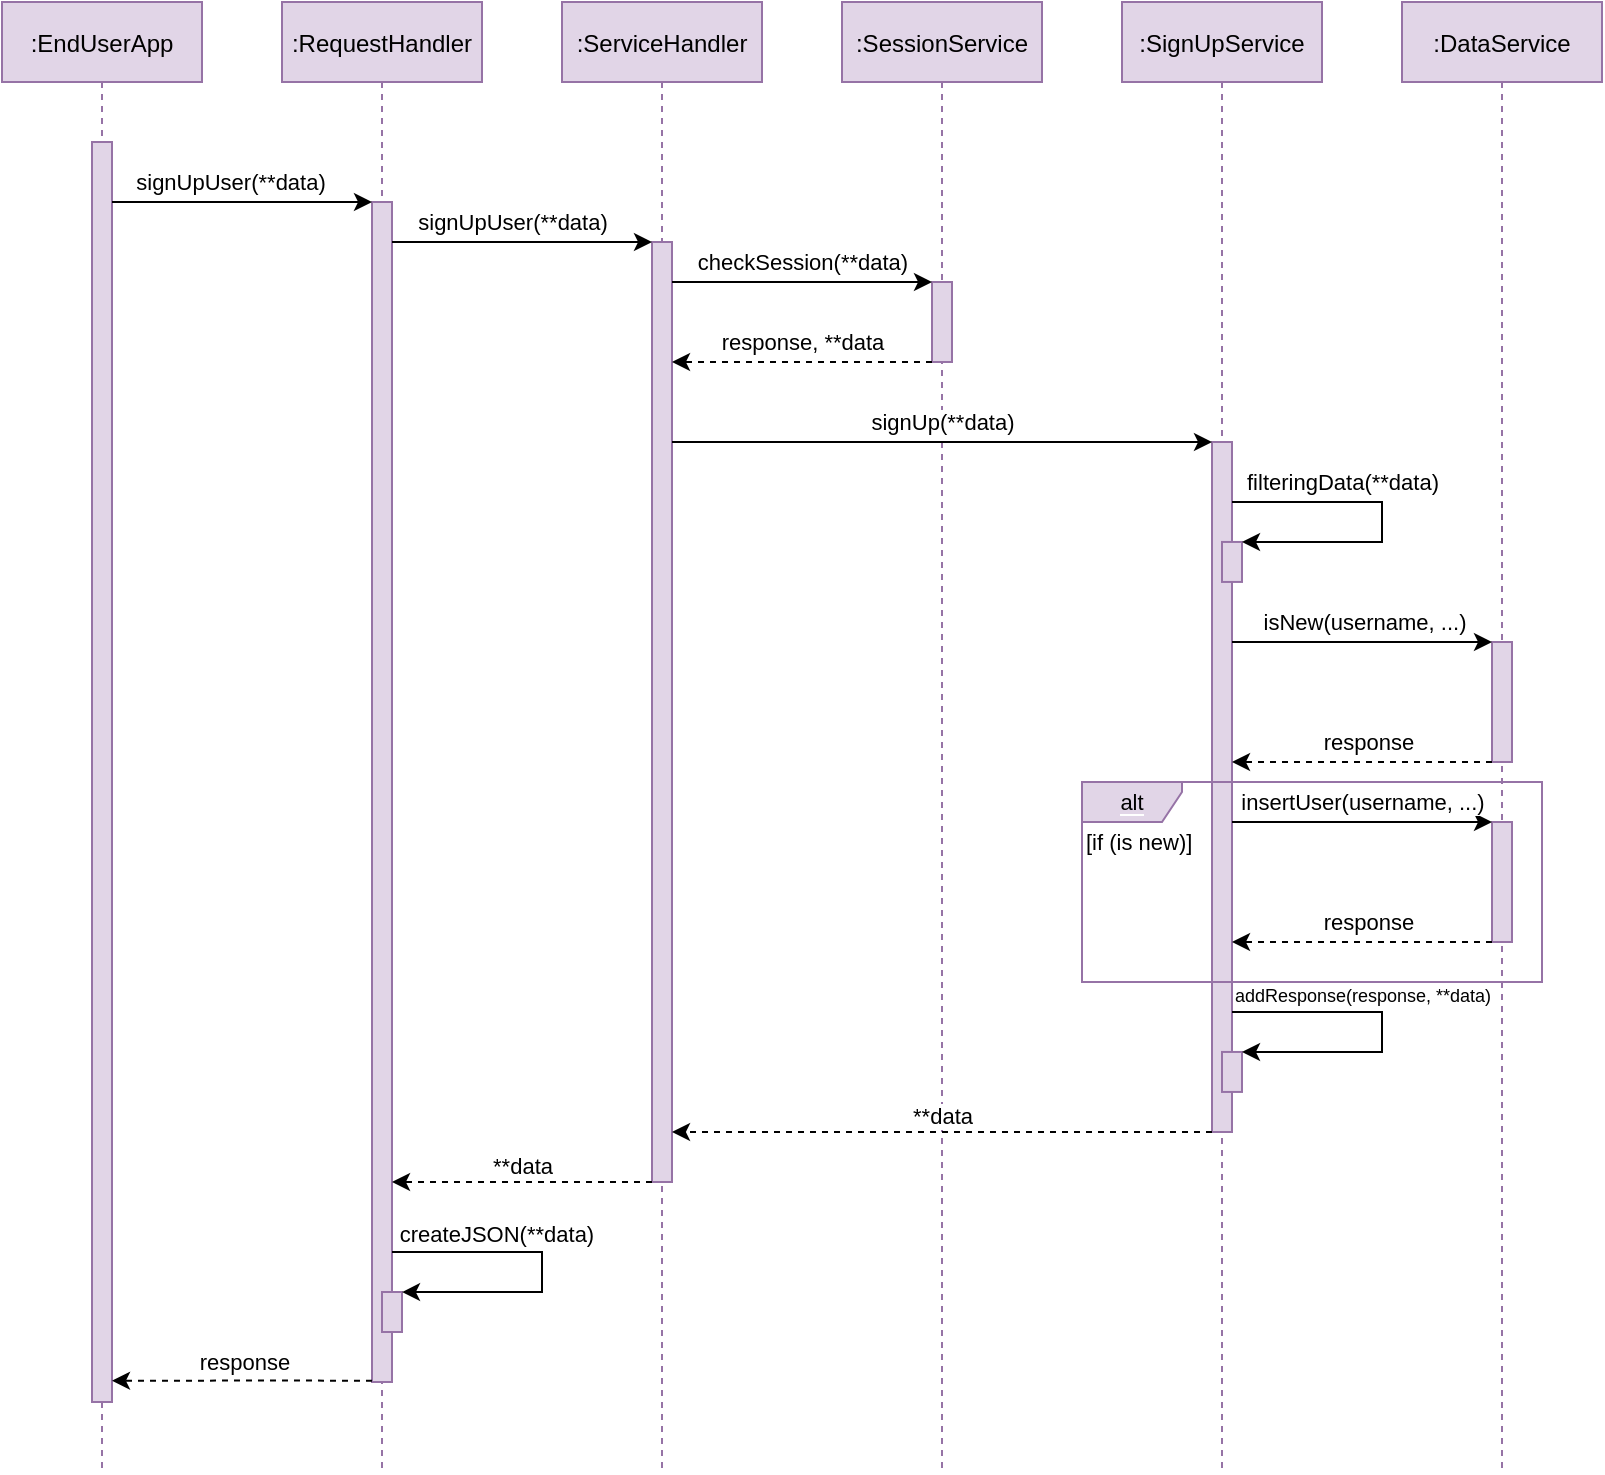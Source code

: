 <mxfile version="14.1.1" type="google"><diagram id="kgpKYQtTHZ0yAKxKKP6v" name="Page-1"><mxGraphModel dx="1737" dy="961" grid="1" gridSize="10" guides="1" tooltips="1" connect="1" arrows="1" fold="1" page="1" pageScale="1" pageWidth="850" pageHeight="1100" math="0" shadow="0"><root><mxCell id="0"/><mxCell id="1" parent="0"/><mxCell id="v75avYuaqY8QhJeRMP7D-11" value=":SignUpService" style="shape=umlLifeline;perimeter=lifelinePerimeter;container=1;collapsible=0;recursiveResize=0;rounded=0;shadow=0;strokeWidth=1;fillColor=#e1d5e7;strokeColor=#9673a6;" parent="1" vertex="1"><mxGeometry x="1080" y="185" width="100" height="735" as="geometry"/></mxCell><mxCell id="v75avYuaqY8QhJeRMP7D-12" value="" style="points=[];perimeter=orthogonalPerimeter;rounded=0;shadow=0;strokeWidth=1;fillColor=#e1d5e7;strokeColor=#9673a6;" parent="1" vertex="1"><mxGeometry x="1125" y="405" width="10" height="345" as="geometry"/></mxCell><mxCell id="v75avYuaqY8QhJeRMP7D-13" value=":DataService" style="shape=umlLifeline;perimeter=lifelinePerimeter;container=1;collapsible=0;recursiveResize=0;rounded=0;shadow=0;strokeWidth=1;fillColor=#e1d5e7;strokeColor=#9673a6;" parent="1" vertex="1"><mxGeometry x="1220" y="185" width="100" height="735" as="geometry"/></mxCell><mxCell id="bSnf9WuSvgPpQQnt3xk_-40" value="" style="points=[];perimeter=orthogonalPerimeter;rounded=0;shadow=0;strokeWidth=1;fillColor=#e1d5e7;strokeColor=#9673a6;" parent="v75avYuaqY8QhJeRMP7D-13" vertex="1"><mxGeometry x="45" y="320" width="10" height="60" as="geometry"/></mxCell><mxCell id="bSnf9WuSvgPpQQnt3xk_-50" value="" style="points=[];perimeter=orthogonalPerimeter;rounded=0;shadow=0;strokeWidth=1;fillColor=#e1d5e7;strokeColor=#9673a6;" parent="v75avYuaqY8QhJeRMP7D-13" vertex="1"><mxGeometry x="45" y="410" width="10" height="60" as="geometry"/></mxCell><mxCell id="bSnf9WuSvgPpQQnt3xk_-51" style="edgeStyle=orthogonalEdgeStyle;rounded=0;orthogonalLoop=1;jettySize=auto;html=1;fontSize=11;" parent="v75avYuaqY8QhJeRMP7D-13" target="bSnf9WuSvgPpQQnt3xk_-50" edge="1"><mxGeometry relative="1" as="geometry"><mxPoint x="-85" y="410" as="sourcePoint"/><Array as="points"><mxPoint x="-20" y="410"/><mxPoint x="-20" y="410"/></Array></mxGeometry></mxCell><mxCell id="bSnf9WuSvgPpQQnt3xk_-52" value="insertUser(username, ...)" style="edgeLabel;html=1;align=center;verticalAlign=middle;resizable=0;points=[];fontSize=11;" parent="bSnf9WuSvgPpQQnt3xk_-51" vertex="1" connectable="0"><mxGeometry x="-0.079" relative="1" as="geometry"><mxPoint x="5.0" y="-10" as="offset"/></mxGeometry></mxCell><mxCell id="bSnf9WuSvgPpQQnt3xk_-53" style="edgeStyle=orthogonalEdgeStyle;rounded=0;orthogonalLoop=1;jettySize=auto;html=1;fontSize=11;dashed=1;" parent="v75avYuaqY8QhJeRMP7D-13" source="bSnf9WuSvgPpQQnt3xk_-50" edge="1"><mxGeometry relative="1" as="geometry"><mxPoint x="-85" y="470" as="targetPoint"/><Array as="points"><mxPoint x="-10" y="470"/><mxPoint x="-10" y="470"/></Array></mxGeometry></mxCell><mxCell id="bSnf9WuSvgPpQQnt3xk_-54" value="response" style="edgeLabel;html=1;align=center;verticalAlign=middle;resizable=0;points=[];fontSize=11;" parent="bSnf9WuSvgPpQQnt3xk_-53" vertex="1" connectable="0"><mxGeometry x="-0.037" y="1" relative="1" as="geometry"><mxPoint y="-11" as="offset"/></mxGeometry></mxCell><mxCell id="bSnf9WuSvgPpQQnt3xk_-55" value="&lt;span style=&quot;background-color: rgb(225 , 213 , 231)&quot;&gt;alt&lt;/span&gt;" style="shape=umlFrame;whiteSpace=wrap;html=1;labelBackgroundColor=#ffffff;fillColor=#e1d5e7;fontSize=11;width=50;height=20;strokeColor=#9673a6;" parent="1" vertex="1"><mxGeometry x="1060" y="575" width="230" height="100" as="geometry"/></mxCell><mxCell id="v75avYuaqY8QhJeRMP7D-3" value=":EndUserApp" style="shape=umlLifeline;perimeter=lifelinePerimeter;container=1;collapsible=0;recursiveResize=0;rounded=0;shadow=0;strokeWidth=1;fillColor=#e1d5e7;strokeColor=#9673a6;" parent="1" vertex="1"><mxGeometry x="520" y="185" width="100" height="735" as="geometry"/></mxCell><mxCell id="v75avYuaqY8QhJeRMP7D-4" value="" style="points=[];perimeter=orthogonalPerimeter;rounded=0;shadow=0;strokeWidth=1;fillColor=#e1d5e7;strokeColor=#9673a6;" parent="v75avYuaqY8QhJeRMP7D-3" vertex="1"><mxGeometry x="45" y="70" width="10" height="630" as="geometry"/></mxCell><mxCell id="v75avYuaqY8QhJeRMP7D-5" value=":RequestHandler" style="shape=umlLifeline;perimeter=lifelinePerimeter;container=1;collapsible=0;recursiveResize=0;rounded=0;shadow=0;strokeWidth=1;fillColor=#e1d5e7;strokeColor=#9673a6;" parent="1" vertex="1"><mxGeometry x="660" y="185" width="100" height="735" as="geometry"/></mxCell><mxCell id="v75avYuaqY8QhJeRMP7D-6" value="" style="points=[];perimeter=orthogonalPerimeter;rounded=0;shadow=0;strokeWidth=1;fillColor=#e1d5e7;strokeColor=#9673a6;" parent="v75avYuaqY8QhJeRMP7D-5" vertex="1"><mxGeometry x="45" y="100" width="10" height="590" as="geometry"/></mxCell><mxCell id="v75avYuaqY8QhJeRMP7D-7" value=":ServiceHandler" style="shape=umlLifeline;perimeter=lifelinePerimeter;container=1;collapsible=0;recursiveResize=0;rounded=0;shadow=0;strokeWidth=1;fillColor=#e1d5e7;strokeColor=#9673a6;" parent="1" vertex="1"><mxGeometry x="800" y="185" width="100" height="735" as="geometry"/></mxCell><mxCell id="v75avYuaqY8QhJeRMP7D-8" value="" style="points=[];perimeter=orthogonalPerimeter;rounded=0;shadow=0;strokeWidth=1;fillColor=#e1d5e7;strokeColor=#9673a6;" parent="v75avYuaqY8QhJeRMP7D-7" vertex="1"><mxGeometry x="45" y="120" width="10" height="470" as="geometry"/></mxCell><mxCell id="v75avYuaqY8QhJeRMP7D-9" value=":SessionService" style="shape=umlLifeline;perimeter=lifelinePerimeter;container=1;collapsible=0;recursiveResize=0;rounded=0;shadow=0;strokeWidth=1;fillColor=#e1d5e7;strokeColor=#9673a6;" parent="1" vertex="1"><mxGeometry x="940" y="185" width="100" height="735" as="geometry"/></mxCell><mxCell id="tgBfS8zHyAmX1ySRDDkI-1" value="" style="points=[];perimeter=orthogonalPerimeter;rounded=0;shadow=0;strokeWidth=1;fillColor=#e1d5e7;strokeColor=#9673a6;" parent="v75avYuaqY8QhJeRMP7D-9" vertex="1"><mxGeometry x="45" y="140" width="10" height="40" as="geometry"/></mxCell><mxCell id="bSnf9WuSvgPpQQnt3xk_-1" style="edgeStyle=orthogonalEdgeStyle;rounded=0;orthogonalLoop=1;jettySize=auto;html=1;" parent="1" source="v75avYuaqY8QhJeRMP7D-4" target="v75avYuaqY8QhJeRMP7D-6" edge="1"><mxGeometry relative="1" as="geometry"><Array as="points"><mxPoint x="630" y="285"/><mxPoint x="630" y="285"/></Array></mxGeometry></mxCell><mxCell id="bSnf9WuSvgPpQQnt3xk_-2" value="&lt;font style=&quot;font-size: 11px&quot;&gt;signUpUser(**data)&lt;/font&gt;" style="edgeLabel;html=1;align=center;verticalAlign=middle;resizable=0;points=[];" parent="bSnf9WuSvgPpQQnt3xk_-1" vertex="1" connectable="0"><mxGeometry x="-0.095" y="1" relative="1" as="geometry"><mxPoint y="-9" as="offset"/></mxGeometry></mxCell><mxCell id="bSnf9WuSvgPpQQnt3xk_-3" style="edgeStyle=orthogonalEdgeStyle;rounded=0;orthogonalLoop=1;jettySize=auto;html=1;" parent="1" source="v75avYuaqY8QhJeRMP7D-6" target="v75avYuaqY8QhJeRMP7D-8" edge="1"><mxGeometry relative="1" as="geometry"><Array as="points"><mxPoint x="810" y="305"/><mxPoint x="810" y="305"/></Array></mxGeometry></mxCell><mxCell id="bSnf9WuSvgPpQQnt3xk_-5" value="signUpUser(**data)" style="edgeLabel;html=1;align=center;verticalAlign=middle;resizable=0;points=[];fontSize=11;" parent="bSnf9WuSvgPpQQnt3xk_-3" vertex="1" connectable="0"><mxGeometry x="-0.078" relative="1" as="geometry"><mxPoint y="-10" as="offset"/></mxGeometry></mxCell><mxCell id="bSnf9WuSvgPpQQnt3xk_-35" style="edgeStyle=orthogonalEdgeStyle;rounded=0;orthogonalLoop=1;jettySize=auto;html=1;fontSize=11;" parent="1" target="v75avYuaqY8QhJeRMP7D-12" edge="1"><mxGeometry relative="1" as="geometry"><Array as="points"><mxPoint x="1060" y="405"/><mxPoint x="1060" y="405"/></Array><mxPoint x="855" y="405.034" as="sourcePoint"/></mxGeometry></mxCell><mxCell id="bSnf9WuSvgPpQQnt3xk_-36" value="signUp(**data)" style="edgeLabel;html=1;align=center;verticalAlign=middle;resizable=0;points=[];fontSize=11;" parent="bSnf9WuSvgPpQQnt3xk_-35" vertex="1" connectable="0"><mxGeometry x="-0.1" y="-2" relative="1" as="geometry"><mxPoint x="13.62" y="-12.03" as="offset"/></mxGeometry></mxCell><mxCell id="bSnf9WuSvgPpQQnt3xk_-37" value="" style="points=[];perimeter=orthogonalPerimeter;rounded=0;shadow=0;strokeWidth=1;fillColor=#e1d5e7;strokeColor=#9673a6;" parent="1" vertex="1"><mxGeometry x="1130" y="454.97" width="10" height="20" as="geometry"/></mxCell><mxCell id="bSnf9WuSvgPpQQnt3xk_-38" style="edgeStyle=orthogonalEdgeStyle;rounded=0;orthogonalLoop=1;jettySize=auto;html=1;fontSize=11;" parent="1" target="bSnf9WuSvgPpQQnt3xk_-37" edge="1"><mxGeometry relative="1" as="geometry"><mxPoint x="1135" y="434.999" as="sourcePoint"/><Array as="points"><mxPoint x="1210" y="435"/><mxPoint x="1210" y="455"/></Array></mxGeometry></mxCell><mxCell id="bSnf9WuSvgPpQQnt3xk_-39" value="filteringData(**data)" style="edgeLabel;html=1;align=center;verticalAlign=middle;resizable=0;points=[];fontSize=11;" parent="bSnf9WuSvgPpQQnt3xk_-38" vertex="1" connectable="0"><mxGeometry x="-0.648" y="1" relative="1" as="geometry"><mxPoint x="25.34" y="-9" as="offset"/></mxGeometry></mxCell><mxCell id="bSnf9WuSvgPpQQnt3xk_-41" style="edgeStyle=orthogonalEdgeStyle;rounded=0;orthogonalLoop=1;jettySize=auto;html=1;fontSize=11;" parent="1" source="v75avYuaqY8QhJeRMP7D-12" target="bSnf9WuSvgPpQQnt3xk_-40" edge="1"><mxGeometry relative="1" as="geometry"><mxPoint x="1130" y="505" as="sourcePoint"/><Array as="points"><mxPoint x="1200" y="505"/><mxPoint x="1200" y="505"/></Array></mxGeometry></mxCell><mxCell id="bSnf9WuSvgPpQQnt3xk_-42" value="isNew(username, ...)" style="edgeLabel;html=1;align=center;verticalAlign=middle;resizable=0;points=[];fontSize=11;" parent="bSnf9WuSvgPpQQnt3xk_-41" vertex="1" connectable="0"><mxGeometry x="-0.079" relative="1" as="geometry"><mxPoint x="5.28" y="-10" as="offset"/></mxGeometry></mxCell><mxCell id="bSnf9WuSvgPpQQnt3xk_-43" style="edgeStyle=orthogonalEdgeStyle;rounded=0;orthogonalLoop=1;jettySize=auto;html=1;fontSize=11;dashed=1;" parent="1" source="bSnf9WuSvgPpQQnt3xk_-40" target="v75avYuaqY8QhJeRMP7D-12" edge="1"><mxGeometry relative="1" as="geometry"><mxPoint x="995" y="565.034" as="targetPoint"/><Array as="points"><mxPoint x="1210" y="565"/><mxPoint x="1210" y="565"/></Array></mxGeometry></mxCell><mxCell id="bSnf9WuSvgPpQQnt3xk_-44" value="response" style="edgeLabel;html=1;align=center;verticalAlign=middle;resizable=0;points=[];fontSize=11;" parent="bSnf9WuSvgPpQQnt3xk_-43" vertex="1" connectable="0"><mxGeometry x="-0.037" y="1" relative="1" as="geometry"><mxPoint y="-11" as="offset"/></mxGeometry></mxCell><mxCell id="bSnf9WuSvgPpQQnt3xk_-48" style="edgeStyle=orthogonalEdgeStyle;rounded=0;orthogonalLoop=1;jettySize=auto;html=1;fontSize=11;dashed=1;" parent="1" edge="1" target="v75avYuaqY8QhJeRMP7D-8" source="v75avYuaqY8QhJeRMP7D-12"><mxGeometry relative="1" as="geometry"><mxPoint x="1125" y="754.32" as="sourcePoint"/><mxPoint x="855" y="754.32" as="targetPoint"/><Array as="points"><mxPoint x="1000" y="750"/><mxPoint x="1000" y="750"/></Array></mxGeometry></mxCell><mxCell id="bSnf9WuSvgPpQQnt3xk_-49" value="**data" style="edgeLabel;html=1;align=center;verticalAlign=middle;resizable=0;points=[];fontSize=11;" parent="bSnf9WuSvgPpQQnt3xk_-48" vertex="1" connectable="0"><mxGeometry x="0.088" y="1" relative="1" as="geometry"><mxPoint x="11.9" y="-9.03" as="offset"/></mxGeometry></mxCell><mxCell id="bSnf9WuSvgPpQQnt3xk_-58" value="[if (is new)]" style="text;html=1;align=left;verticalAlign=middle;resizable=0;points=[];autosize=1;fontSize=11;" parent="1" vertex="1"><mxGeometry x="1060" y="595" width="70" height="20" as="geometry"/></mxCell><mxCell id="bSnf9WuSvgPpQQnt3xk_-62" style="edgeStyle=orthogonalEdgeStyle;rounded=0;orthogonalLoop=1;jettySize=auto;html=1;dashed=1;fontSize=11;" parent="1" edge="1" target="v75avYuaqY8QhJeRMP7D-6" source="v75avYuaqY8QhJeRMP7D-8"><mxGeometry relative="1" as="geometry"><Array as="points"><mxPoint x="780" y="775"/><mxPoint x="780" y="775"/></Array><mxPoint x="845" y="784.32" as="sourcePoint"/><mxPoint x="715" y="784.354" as="targetPoint"/></mxGeometry></mxCell><mxCell id="bSnf9WuSvgPpQQnt3xk_-63" value="**data" style="edgeLabel;html=1;align=center;verticalAlign=middle;resizable=0;points=[];fontSize=11;" parent="bSnf9WuSvgPpQQnt3xk_-62" vertex="1" connectable="0"><mxGeometry x="-0.127" y="3" relative="1" as="geometry"><mxPoint x="-8.33" y="-11" as="offset"/></mxGeometry></mxCell><mxCell id="bSnf9WuSvgPpQQnt3xk_-64" value="" style="points=[];perimeter=orthogonalPerimeter;rounded=0;shadow=0;strokeWidth=1;fillColor=#e1d5e7;strokeColor=#9673a6;" parent="1" vertex="1"><mxGeometry x="710" y="830" width="10" height="20" as="geometry"/></mxCell><mxCell id="bSnf9WuSvgPpQQnt3xk_-65" style="edgeStyle=orthogonalEdgeStyle;rounded=0;orthogonalLoop=1;jettySize=auto;html=1;fontSize=11;" parent="1" target="bSnf9WuSvgPpQQnt3xk_-64" edge="1"><mxGeometry relative="1" as="geometry"><mxPoint x="715" y="810.029" as="sourcePoint"/><Array as="points"><mxPoint x="790" y="810.03"/><mxPoint x="790" y="830.03"/></Array></mxGeometry></mxCell><mxCell id="bSnf9WuSvgPpQQnt3xk_-66" value="createJSON(**data)" style="edgeLabel;html=1;align=center;verticalAlign=middle;resizable=0;points=[];fontSize=11;" parent="bSnf9WuSvgPpQQnt3xk_-65" vertex="1" connectable="0"><mxGeometry x="-0.648" y="1" relative="1" as="geometry"><mxPoint x="22.34" y="-8" as="offset"/></mxGeometry></mxCell><mxCell id="bSnf9WuSvgPpQQnt3xk_-67" style="edgeStyle=orthogonalEdgeStyle;rounded=0;orthogonalLoop=1;jettySize=auto;html=1;dashed=1;fontSize=11;" parent="1" edge="1"><mxGeometry relative="1" as="geometry"><Array as="points"><mxPoint x="640" y="874.32"/><mxPoint x="640" y="874.32"/></Array><mxPoint x="705" y="874.32" as="sourcePoint"/><mxPoint x="575.0" y="874.354" as="targetPoint"/></mxGeometry></mxCell><mxCell id="bSnf9WuSvgPpQQnt3xk_-68" value="response" style="edgeLabel;html=1;align=center;verticalAlign=middle;resizable=0;points=[];fontSize=11;" parent="bSnf9WuSvgPpQQnt3xk_-67" vertex="1" connectable="0"><mxGeometry x="-0.12" y="1" relative="1" as="geometry"><mxPoint x="-7.67" y="-11" as="offset"/></mxGeometry></mxCell><mxCell id="tgBfS8zHyAmX1ySRDDkI-2" style="edgeStyle=orthogonalEdgeStyle;rounded=0;orthogonalLoop=1;jettySize=auto;html=1;" parent="1" source="v75avYuaqY8QhJeRMP7D-8" target="tgBfS8zHyAmX1ySRDDkI-1" edge="1"><mxGeometry relative="1" as="geometry"><Array as="points"><mxPoint x="920" y="325"/><mxPoint x="920" y="325"/></Array></mxGeometry></mxCell><mxCell id="tgBfS8zHyAmX1ySRDDkI-3" value="checkSession(**data)" style="edgeLabel;html=1;align=center;verticalAlign=middle;resizable=0;points=[];" parent="tgBfS8zHyAmX1ySRDDkI-2" vertex="1" connectable="0"><mxGeometry x="0.134" y="-1" relative="1" as="geometry"><mxPoint x="-8.71" y="-11" as="offset"/></mxGeometry></mxCell><mxCell id="tgBfS8zHyAmX1ySRDDkI-4" style="edgeStyle=orthogonalEdgeStyle;rounded=0;orthogonalLoop=1;jettySize=auto;html=1;dashed=1;" parent="1" source="tgBfS8zHyAmX1ySRDDkI-1" target="v75avYuaqY8QhJeRMP7D-8" edge="1"><mxGeometry relative="1" as="geometry"><Array as="points"><mxPoint x="950" y="365"/><mxPoint x="950" y="365"/></Array></mxGeometry></mxCell><mxCell id="tgBfS8zHyAmX1ySRDDkI-5" value="response, **data" style="edgeLabel;html=1;align=center;verticalAlign=middle;resizable=0;points=[];" parent="tgBfS8zHyAmX1ySRDDkI-4" vertex="1" connectable="0"><mxGeometry x="-0.117" y="-1" relative="1" as="geometry"><mxPoint x="-7.86" y="-9" as="offset"/></mxGeometry></mxCell><mxCell id="efJikSTnX5ABXQFRvy7t-1" value="" style="points=[];perimeter=orthogonalPerimeter;rounded=0;shadow=0;strokeWidth=1;fillColor=#e1d5e7;strokeColor=#9673a6;" vertex="1" parent="1"><mxGeometry x="1130" y="709.97" width="10" height="20" as="geometry"/></mxCell><mxCell id="efJikSTnX5ABXQFRvy7t-2" style="edgeStyle=orthogonalEdgeStyle;rounded=0;orthogonalLoop=1;jettySize=auto;html=1;fontSize=11;" edge="1" parent="1" target="efJikSTnX5ABXQFRvy7t-1"><mxGeometry relative="1" as="geometry"><mxPoint x="1135" y="689.999" as="sourcePoint"/><Array as="points"><mxPoint x="1210" y="690"/><mxPoint x="1210" y="710"/></Array></mxGeometry></mxCell><mxCell id="efJikSTnX5ABXQFRvy7t-3" value="addResponse(response, **data)" style="edgeLabel;html=1;align=center;verticalAlign=middle;resizable=0;points=[];fontSize=9;" vertex="1" connectable="0" parent="efJikSTnX5ABXQFRvy7t-2"><mxGeometry x="-0.648" y="1" relative="1" as="geometry"><mxPoint x="36.03" y="-7" as="offset"/></mxGeometry></mxCell></root></mxGraphModel></diagram></mxfile>